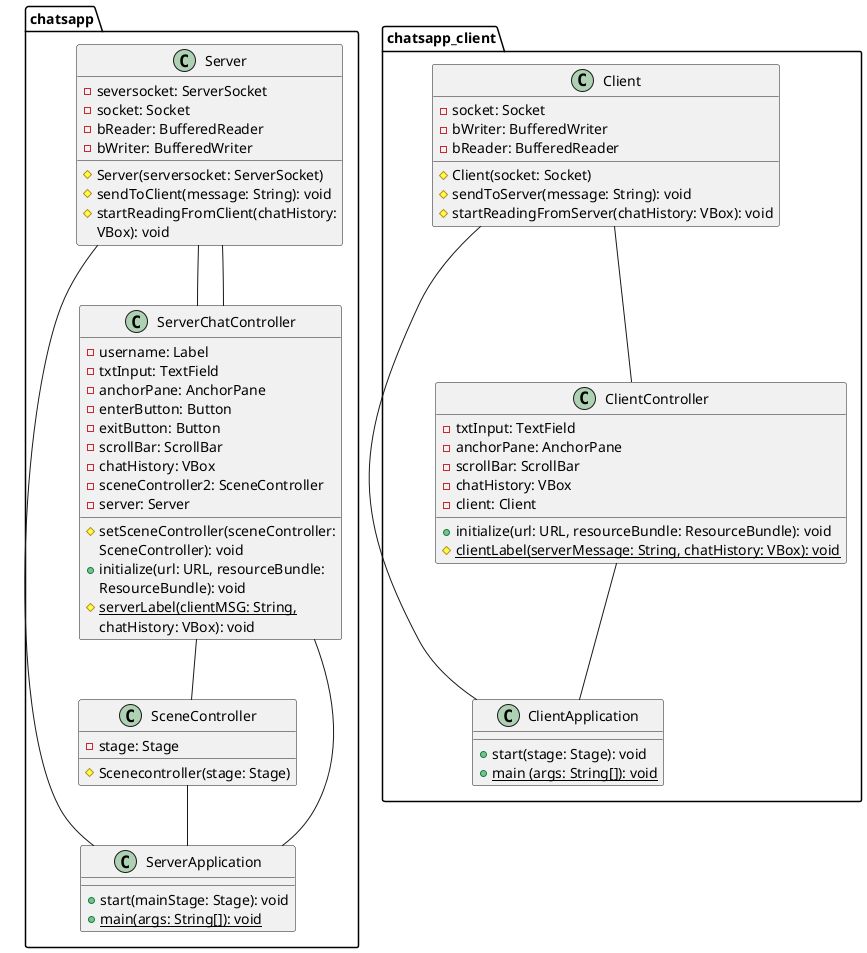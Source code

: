 @startuml

package chatsapp {
    class SceneController{
     - stage: Stage
     # Scenecontroller(stage: Stage)
 }
    class Server{
     - seversocket: ServerSocket
     - socket: Socket
     - bReader: BufferedReader
     - bWriter: BufferedWriter
     # Server(serversocket: ServerSocket)
     # sendToClient(message: String): void
     # startReadingFromClient(chatHistory: 
 VBox): void
 }
    class ServerApplication{
     + start(mainStage: Stage): void 
     + {static} main(args: String[]): void
 }
    class ServerChatController{
     - username: Label
     - txtInput: TextField
     - anchorPane: AnchorPane
     - enterButton: Button
     - exitButton: Button
     - scrollBar: ScrollBar
     - chatHistory: VBox
     - sceneController2: SceneController
     - server: Server
     # setSceneController(sceneController: 
 SceneController): void
     + initialize(url: URL, resourceBundle: 
 ResourceBundle): void
     # {static} serverLabel(clientMSG: String, 
 chatHistory: VBox): void 
 
 }
}

package chatsapp_client {
    class Client{
        - socket: Socket
        - bWriter: BufferedWriter
        - bReader: BufferedReader

        # Client(socket: Socket)
        # sendToServer(message: String): void
        # startReadingFromServer(chatHistory: VBox): void
    }
    class ClientApplication{
        + start(stage: Stage): void
        + main {static}(args: String[]): void
    }
    class ClientController{
        - txtInput: TextField
        - anchorPane: AnchorPane
        - scrollBar: ScrollBar
        - chatHistory: VBox
        - client: Client

        + initialize(url: URL, resourceBundle: ResourceBundle): void
        # {static}clientLabel(serverMessage: String, chatHistory: VBox): void
    }
}

SceneController -- ServerApplication
Server -- ServerApplication
Server -- ServerChatController
ServerChatController -- ServerApplication
ServerChatController -- Server
ServerChatController -- SceneController

Client -- ClientApplication
Client -- ClientController
ClientController -- ClientApplication

@enduml

